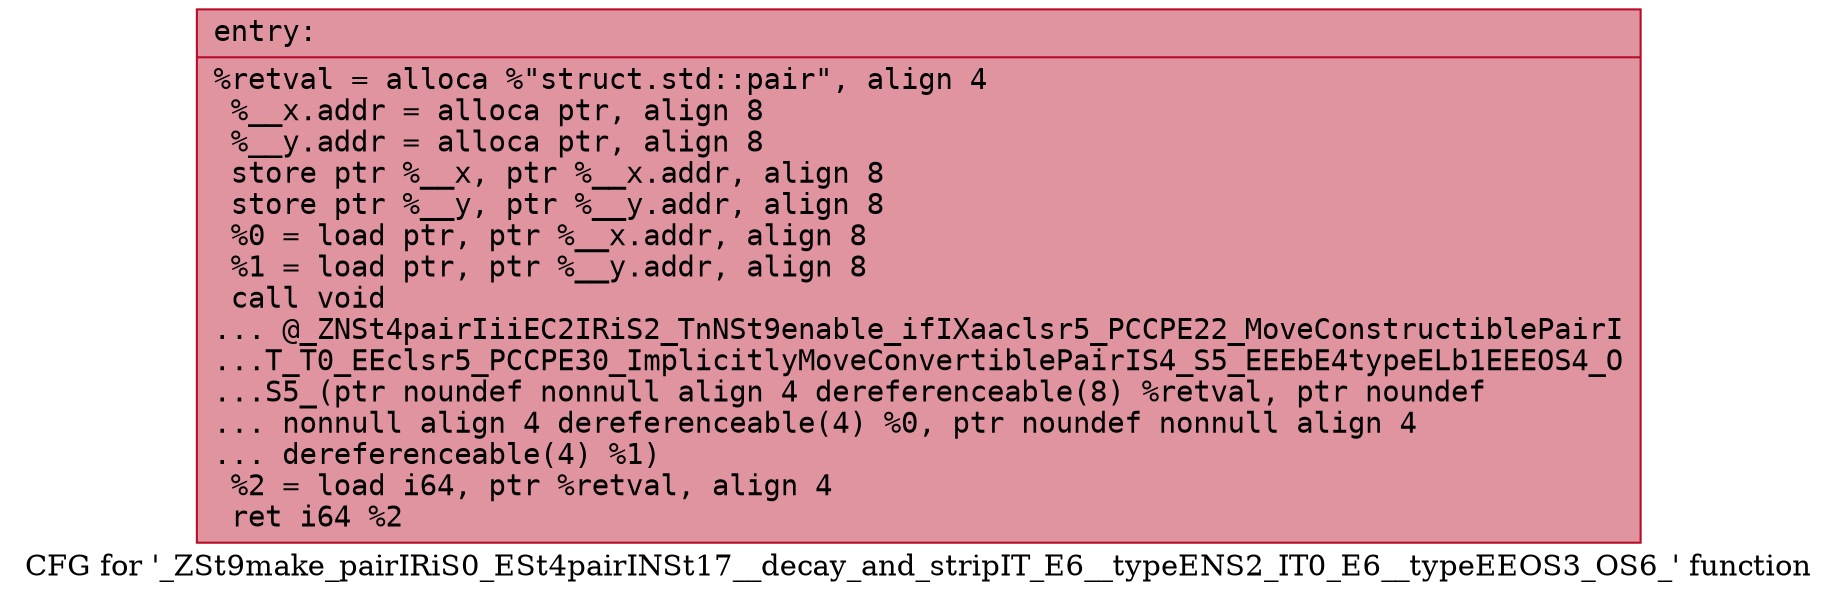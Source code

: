 digraph "CFG for '_ZSt9make_pairIRiS0_ESt4pairINSt17__decay_and_stripIT_E6__typeENS2_IT0_E6__typeEEOS3_OS6_' function" {
	label="CFG for '_ZSt9make_pairIRiS0_ESt4pairINSt17__decay_and_stripIT_E6__typeENS2_IT0_E6__typeEEOS3_OS6_' function";

	Node0x55c954ec5d20 [shape=record,color="#b70d28ff", style=filled, fillcolor="#b70d2870" fontname="Courier",label="{entry:\l|  %retval = alloca %\"struct.std::pair\", align 4\l  %__x.addr = alloca ptr, align 8\l  %__y.addr = alloca ptr, align 8\l  store ptr %__x, ptr %__x.addr, align 8\l  store ptr %__y, ptr %__y.addr, align 8\l  %0 = load ptr, ptr %__x.addr, align 8\l  %1 = load ptr, ptr %__y.addr, align 8\l  call void\l... @_ZNSt4pairIiiEC2IRiS2_TnNSt9enable_ifIXaaclsr5_PCCPE22_MoveConstructiblePairI\l...T_T0_EEclsr5_PCCPE30_ImplicitlyMoveConvertiblePairIS4_S5_EEEbE4typeELb1EEEOS4_O\l...S5_(ptr noundef nonnull align 4 dereferenceable(8) %retval, ptr noundef\l... nonnull align 4 dereferenceable(4) %0, ptr noundef nonnull align 4\l... dereferenceable(4) %1)\l  %2 = load i64, ptr %retval, align 4\l  ret i64 %2\l}"];
}
